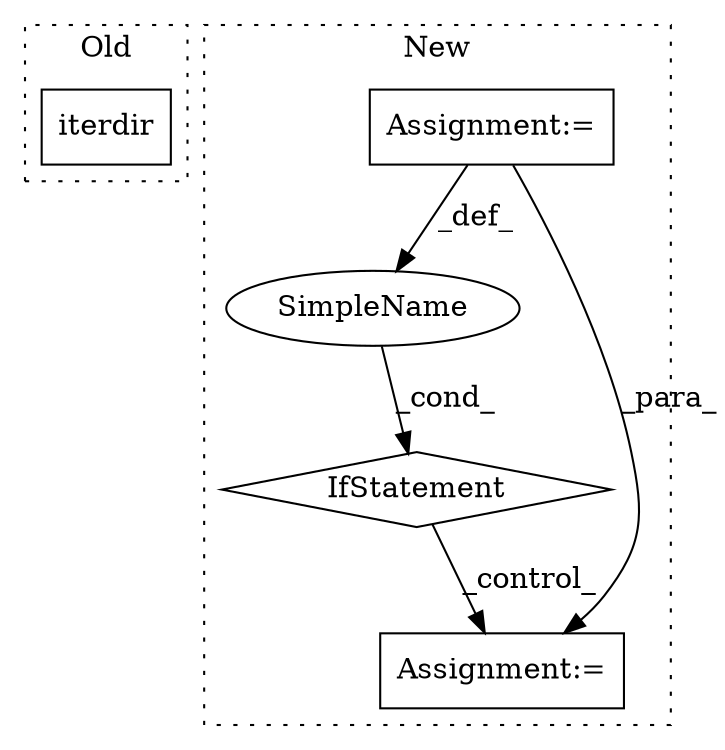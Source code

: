 digraph G {
subgraph cluster0 {
1 [label="iterdir" a="32" s="6299" l="9" shape="box"];
label = "Old";
style="dotted";
}
subgraph cluster1 {
2 [label="IfStatement" a="25" s="12502,12534" l="10,2" shape="diamond"];
3 [label="Assignment:=" a="7" s="12005" l="6" shape="box"];
4 [label="SimpleName" a="42" s="" l="" shape="ellipse"];
5 [label="Assignment:=" a="7" s="12551" l="1" shape="box"];
label = "New";
style="dotted";
}
2 -> 5 [label="_control_"];
3 -> 5 [label="_para_"];
3 -> 4 [label="_def_"];
4 -> 2 [label="_cond_"];
}